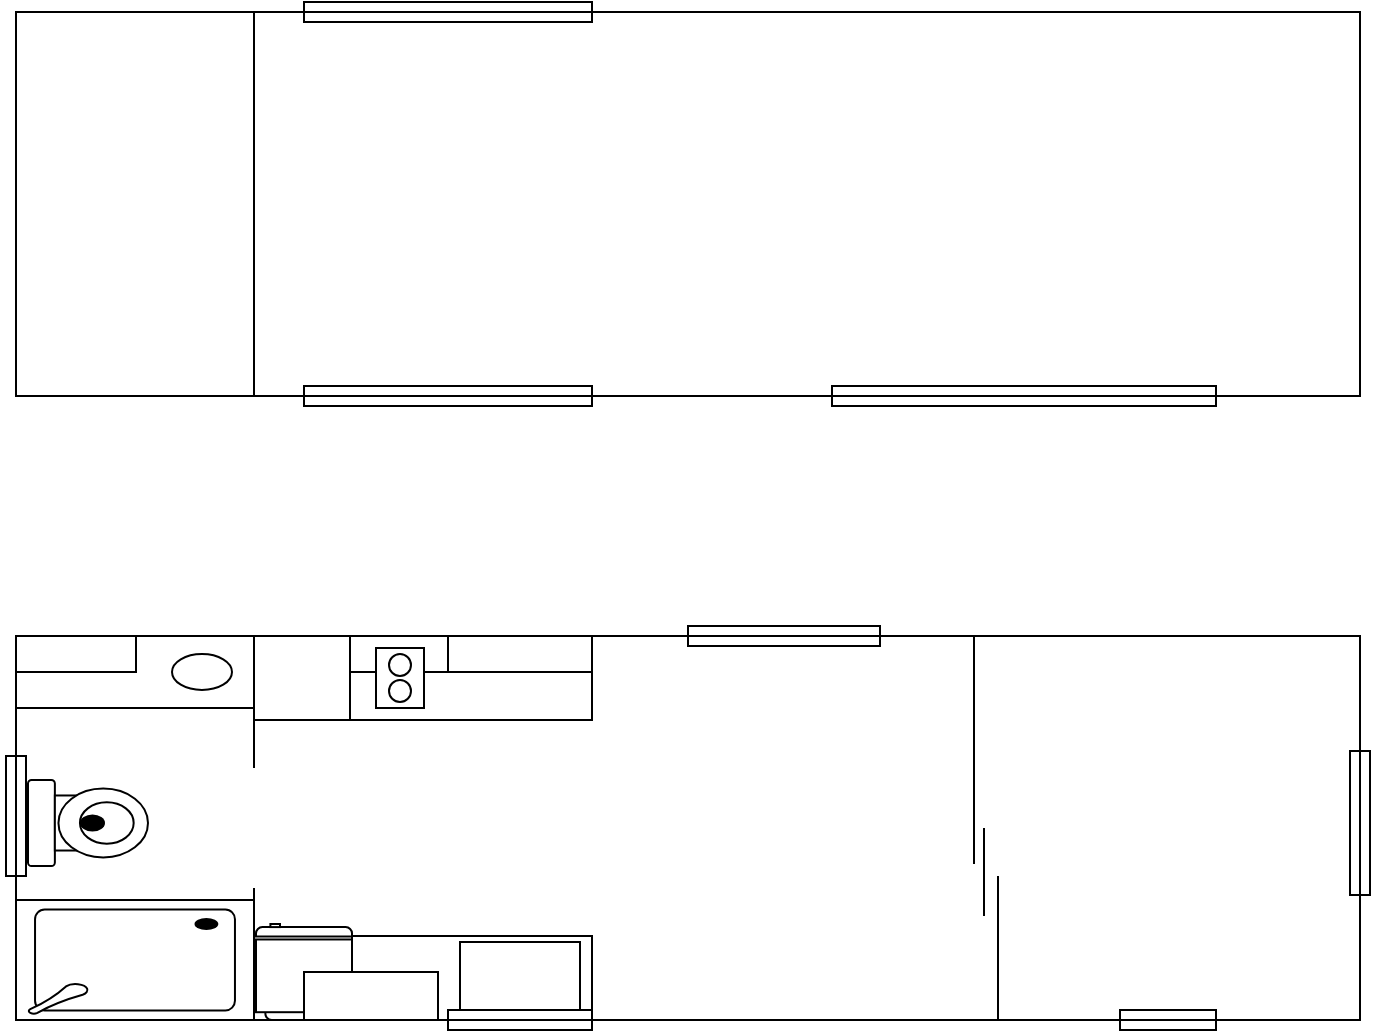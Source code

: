 <mxfile version="10.6.9" type="github"><diagram id="Lnd9JGyEchLyaCfWdTfO" name="Page-1"><mxGraphModel dx="748" dy="465" grid="1" gridSize="6" guides="1" tooltips="1" connect="1" arrows="1" fold="1" page="1" pageScale="1" pageWidth="1100" pageHeight="850" math="0" shadow="0"><root><mxCell id="0"/><mxCell id="1" parent="0"/><mxCell id="QFUELuwhmbl22Ii22t-T-2" value="" style="rounded=0;whiteSpace=wrap;html=1;" vertex="1" parent="1"><mxGeometry x="96" y="408" width="672" height="192" as="geometry"/></mxCell><mxCell id="QFUELuwhmbl22Ii22t-T-21" value="" style="rounded=0;whiteSpace=wrap;html=1;strokeWidth=1;" vertex="1" parent="1"><mxGeometry x="215" y="408" width="169" height="42" as="geometry"/></mxCell><mxCell id="QFUELuwhmbl22Ii22t-T-27" value="" style="rounded=0;whiteSpace=wrap;html=1;strokeWidth=1;" vertex="1" parent="1"><mxGeometry x="263" y="408" width="121" height="18" as="geometry"/></mxCell><mxCell id="QFUELuwhmbl22Ii22t-T-1" value="" style="rounded=0;whiteSpace=wrap;html=1;" vertex="1" parent="1"><mxGeometry x="96" y="96" width="672" height="192" as="geometry"/></mxCell><mxCell id="QFUELuwhmbl22Ii22t-T-3" value="" style="line;strokeWidth=1;direction=south;html=1;" vertex="1" parent="1"><mxGeometry x="210" y="96" width="10" height="192" as="geometry"/></mxCell><mxCell id="QFUELuwhmbl22Ii22t-T-4" value="" style="verticalLabelPosition=bottom;html=1;verticalAlign=top;align=center;shape=mxgraph.floorplan.window;fillColor=#ffffff;strokeWidth=1;" vertex="1" parent="1"><mxGeometry x="240" y="91" width="144" height="10" as="geometry"/></mxCell><mxCell id="QFUELuwhmbl22Ii22t-T-5" value="" style="verticalLabelPosition=bottom;html=1;verticalAlign=top;align=center;shape=mxgraph.floorplan.window;fillColor=#ffffff;strokeWidth=1;" vertex="1" parent="1"><mxGeometry x="240" y="283" width="144" height="10" as="geometry"/></mxCell><mxCell id="QFUELuwhmbl22Ii22t-T-6" value="" style="verticalLabelPosition=bottom;html=1;verticalAlign=top;align=center;shape=mxgraph.floorplan.window;fillColor=#ffffff;strokeWidth=1;" vertex="1" parent="1"><mxGeometry x="504" y="283" width="192" height="10" as="geometry"/></mxCell><mxCell id="QFUELuwhmbl22Ii22t-T-11" value="" style="line;strokeWidth=1;direction=south;html=1;" vertex="1" parent="1"><mxGeometry x="210" y="408" width="10" height="66" as="geometry"/></mxCell><mxCell id="QFUELuwhmbl22Ii22t-T-20" value="" style="edgeStyle=orthogonalEdgeStyle;rounded=0;orthogonalLoop=1;jettySize=auto;html=1;" edge="1" parent="1" source="QFUELuwhmbl22Ii22t-T-12"><mxGeometry relative="1" as="geometry"><mxPoint x="130" y="567" as="targetPoint"/></mxGeometry></mxCell><mxCell id="QFUELuwhmbl22Ii22t-T-12" value="" style="line;strokeWidth=1;direction=south;html=1;" vertex="1" parent="1"><mxGeometry x="210" y="534" width="10" height="66" as="geometry"/></mxCell><mxCell id="QFUELuwhmbl22Ii22t-T-13" value="" style="rounded=0;whiteSpace=wrap;html=1;strokeWidth=1;" vertex="1" parent="1"><mxGeometry x="96" y="408" width="119" height="36" as="geometry"/></mxCell><mxCell id="QFUELuwhmbl22Ii22t-T-14" value="" style="ellipse;whiteSpace=wrap;html=1;strokeWidth=1;" vertex="1" parent="1"><mxGeometry x="174" y="417" width="30" height="18" as="geometry"/></mxCell><mxCell id="QFUELuwhmbl22Ii22t-T-15" value="" style="rounded=0;whiteSpace=wrap;html=1;strokeWidth=1;" vertex="1" parent="1"><mxGeometry x="96" y="408" width="60" height="18" as="geometry"/></mxCell><mxCell id="QFUELuwhmbl22Ii22t-T-16" value="" style="verticalLabelPosition=bottom;html=1;verticalAlign=top;align=center;shape=mxgraph.floorplan.window;fillColor=#ffffff;strokeWidth=1;direction=south;" vertex="1" parent="1"><mxGeometry x="88.5" y="468" width="15" height="60" as="geometry"/></mxCell><mxCell id="QFUELuwhmbl22Ii22t-T-17" value="" style="verticalLabelPosition=bottom;html=1;verticalAlign=top;align=center;shape=mxgraph.floorplan.toilet;strokeWidth=1;direction=north;" vertex="1" parent="1"><mxGeometry x="102" y="480" width="60" height="43" as="geometry"/></mxCell><mxCell id="QFUELuwhmbl22Ii22t-T-18" value="" style="verticalLabelPosition=bottom;html=1;verticalAlign=top;align=center;shape=mxgraph.floorplan.shower;strokeWidth=1;direction=west;" vertex="1" parent="1"><mxGeometry x="96" y="540" width="119" height="60" as="geometry"/></mxCell><mxCell id="QFUELuwhmbl22Ii22t-T-22" value="" style="line;strokeWidth=1;direction=south;html=1;" vertex="1" parent="1"><mxGeometry x="258" y="408" width="10" height="42" as="geometry"/></mxCell><mxCell id="QFUELuwhmbl22Ii22t-T-23" value="" style="rounded=0;whiteSpace=wrap;html=1;strokeWidth=1;" vertex="1" parent="1"><mxGeometry x="276" y="414" width="24" height="30" as="geometry"/></mxCell><mxCell id="QFUELuwhmbl22Ii22t-T-24" value="" style="ellipse;whiteSpace=wrap;html=1;aspect=fixed;strokeWidth=1;" vertex="1" parent="1"><mxGeometry x="282.5" y="417" width="11" height="11" as="geometry"/></mxCell><mxCell id="QFUELuwhmbl22Ii22t-T-26" value="" style="ellipse;whiteSpace=wrap;html=1;aspect=fixed;strokeWidth=1;" vertex="1" parent="1"><mxGeometry x="282.5" y="430" width="11" height="11" as="geometry"/></mxCell><mxCell id="QFUELuwhmbl22Ii22t-T-28" value="" style="line;strokeWidth=1;direction=south;html=1;" vertex="1" parent="1"><mxGeometry x="307" y="408" width="10" height="18" as="geometry"/></mxCell><mxCell id="QFUELuwhmbl22Ii22t-T-29" value="" style="verticalLabelPosition=bottom;html=1;verticalAlign=top;align=center;shape=mxgraph.floorplan.refrigerator;strokeWidth=1;direction=west;" vertex="1" parent="1"><mxGeometry x="216" y="552" width="48" height="48" as="geometry"/></mxCell><mxCell id="QFUELuwhmbl22Ii22t-T-30" value="" style="rounded=0;whiteSpace=wrap;html=1;strokeWidth=1;" vertex="1" parent="1"><mxGeometry x="264" y="558" width="120" height="42" as="geometry"/></mxCell><mxCell id="QFUELuwhmbl22Ii22t-T-31" value="" style="rounded=0;whiteSpace=wrap;html=1;strokeWidth=1;" vertex="1" parent="1"><mxGeometry x="240" y="576" width="67" height="24" as="geometry"/></mxCell><mxCell id="QFUELuwhmbl22Ii22t-T-32" value="" style="rounded=0;whiteSpace=wrap;html=1;strokeWidth=1;" vertex="1" parent="1"><mxGeometry x="318" y="561" width="60" height="36" as="geometry"/></mxCell><mxCell id="QFUELuwhmbl22Ii22t-T-33" value="" style="verticalLabelPosition=bottom;html=1;verticalAlign=top;align=center;shape=mxgraph.floorplan.window;fillColor=#ffffff;strokeWidth=1;" vertex="1" parent="1"><mxGeometry x="312" y="595" width="72" height="10" as="geometry"/></mxCell><mxCell id="QFUELuwhmbl22Ii22t-T-34" value="" style="verticalLabelPosition=bottom;html=1;verticalAlign=top;align=center;shape=mxgraph.floorplan.window;fillColor=#ffffff;strokeWidth=1;" vertex="1" parent="1"><mxGeometry x="432" y="403" width="96" height="10" as="geometry"/></mxCell><mxCell id="QFUELuwhmbl22Ii22t-T-35" value="" style="verticalLabelPosition=bottom;html=1;verticalAlign=top;align=center;shape=mxgraph.floorplan.window;fillColor=#ffffff;strokeWidth=1;direction=south;" vertex="1" parent="1"><mxGeometry x="763" y="465.5" width="10" height="72" as="geometry"/></mxCell><mxCell id="QFUELuwhmbl22Ii22t-T-38" value="" style="verticalLabelPosition=bottom;html=1;verticalAlign=top;align=center;shape=mxgraph.floorplan.window;fillColor=#ffffff;strokeWidth=1;" vertex="1" parent="1"><mxGeometry x="648" y="595" width="48" height="10" as="geometry"/></mxCell><mxCell id="QFUELuwhmbl22Ii22t-T-39" value="" style="line;strokeWidth=1;direction=south;html=1;" vertex="1" parent="1"><mxGeometry x="582" y="528" width="10" height="72" as="geometry"/></mxCell><mxCell id="QFUELuwhmbl22Ii22t-T-40" value="" style="line;strokeWidth=1;direction=south;html=1;" vertex="1" parent="1"><mxGeometry x="570" y="408" width="10" height="114" as="geometry"/></mxCell><mxCell id="QFUELuwhmbl22Ii22t-T-41" value="" style="line;strokeWidth=1;direction=south;html=1;" vertex="1" parent="1"><mxGeometry x="575" y="504" width="10" height="44" as="geometry"/></mxCell></root></mxGraphModel></diagram></mxfile>